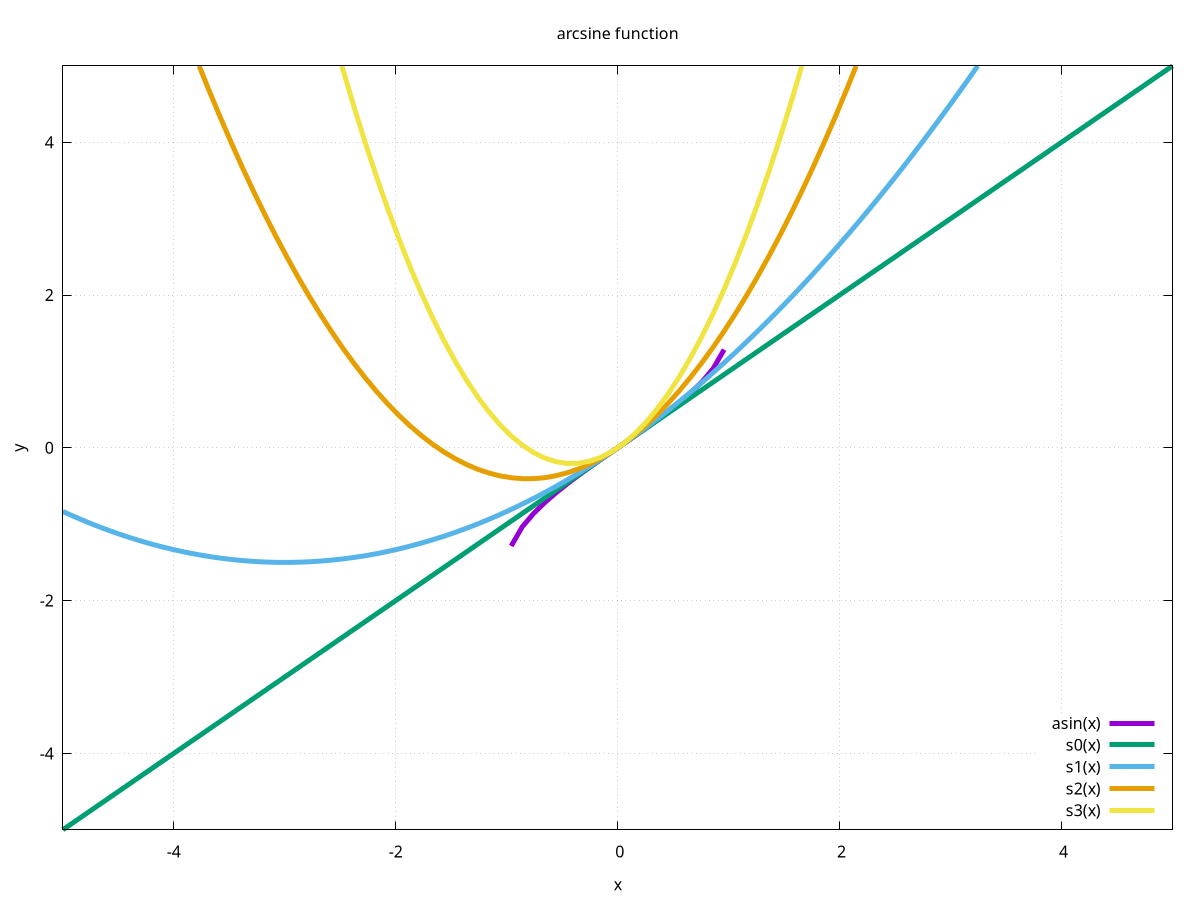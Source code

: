 set terminal png size 700,700
set output 'arcsine.png' 

set key inside bottom right
set xlabel 'x'
set ylabel 'y'
set title 'arcsine function'
set grid
s0(x) = x
s1(x) = s0(x) + ((((2*1)-1)**2) * (x**2)) / ((2*1) * ((2*1)+1))
s2(x) = s1(x) + ((((2*2)-1)**2) * (x**2)) / ((2*2) * ((2*2)+1))
s3(x) = s2(x) + ((((2*3)-1)**2) * (x**2)) / ((2*3) * ((2*3)+1))
plot [-5:5] [-5:5] asin(x) lw 5, s0(x) lw 5, s1(x) lw 5, s2(x) lw 5, s3(x) lw 5
